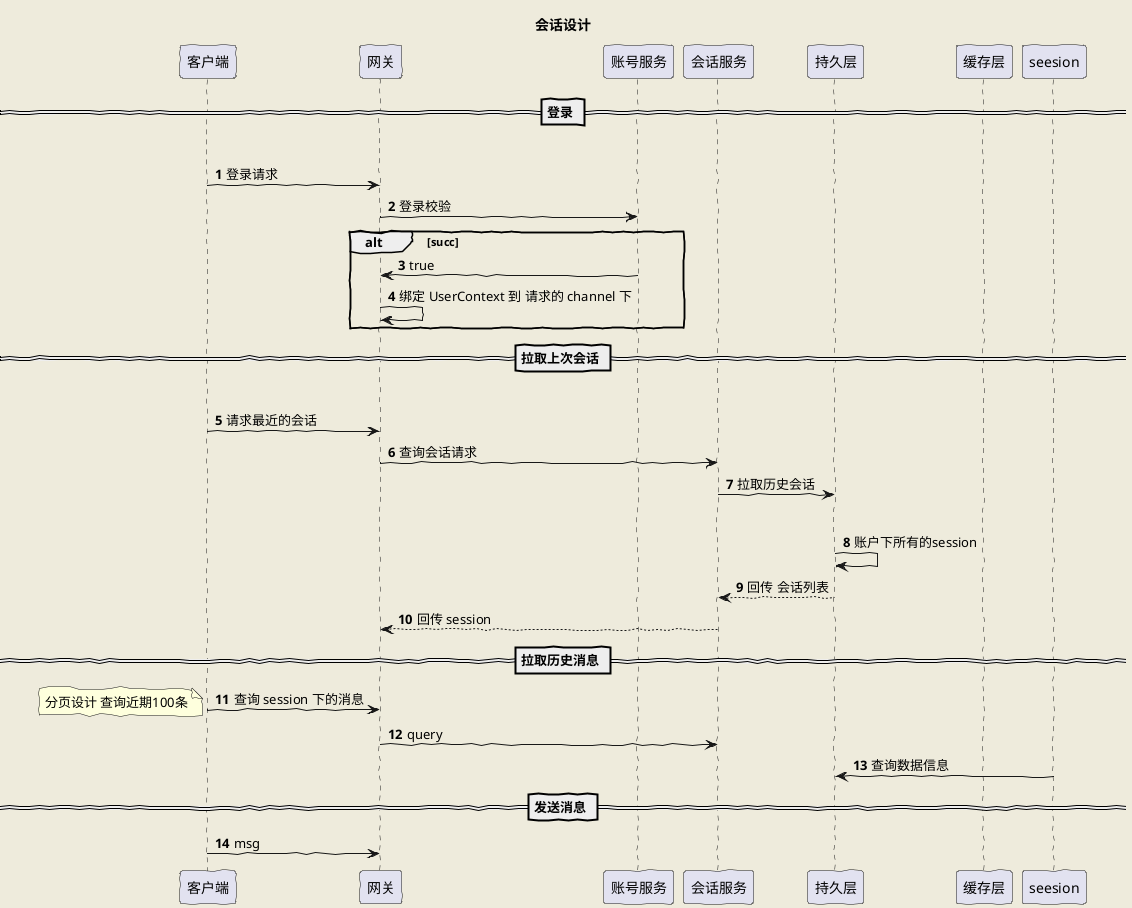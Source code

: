 @startuml
'https://plantuml.com/sequence-diagram
title 会话设计
skinparam backgroundColor #EEEBDC
skinparam handwritten true
autonumber
participant 客户端 as client
participant 网关 as gateway
participant 账号服务 as account
participant 会话服务 as session
participant 持久层 as mysql
participant 缓存层 as redis

== 登录 ==
group login
client -> gateway : 登录请求
gateway -> account : 登录校验
alt succ
account -> gateway : true
gateway -> gateway:  绑定 UserContext 到 请求的 channel 下
end login
== 拉取上次会话 ==
group 获取会话
client -> gateway : 请求最近的会话
gateway -> session : 查询会话请求
session -> mysql : 拉取历史会话
group 拉取历史会话
mysql -> mysql : 账户下所有的session
mysql --> session : 回传 会话列表
session --> gateway : 回传 session
== 拉取历史消息 ==
client -> gateway: 查询 session 下的消息
note left :分页设计 查询近期100条
gateway -> session : query
seesion -> mysql : 查询数据信息
== 发送消息 ==
client -> gateway : msg




@enduml